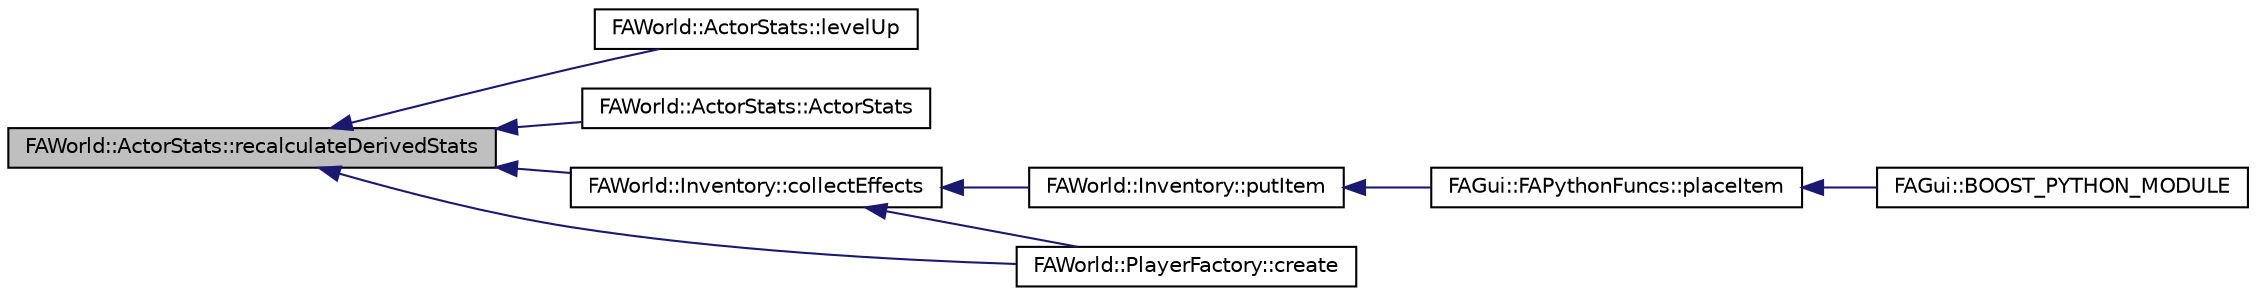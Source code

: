 digraph G
{
  edge [fontname="Helvetica",fontsize="10",labelfontname="Helvetica",labelfontsize="10"];
  node [fontname="Helvetica",fontsize="10",shape=record];
  rankdir="LR";
  Node1 [label="FAWorld::ActorStats::recalculateDerivedStats",height=0.2,width=0.4,color="black", fillcolor="grey75", style="filled" fontcolor="black"];
  Node1 -> Node2 [dir="back",color="midnightblue",fontsize="10",style="solid",fontname="Helvetica"];
  Node2 [label="FAWorld::ActorStats::levelUp",height=0.2,width=0.4,color="black", fillcolor="white", style="filled",URL="$class_f_a_world_1_1_actor_stats.html#a9437600fb7e625274e5f47c8755b1456"];
  Node1 -> Node3 [dir="back",color="midnightblue",fontsize="10",style="solid",fontname="Helvetica"];
  Node3 [label="FAWorld::ActorStats::ActorStats",height=0.2,width=0.4,color="black", fillcolor="white", style="filled",URL="$class_f_a_world_1_1_actor_stats.html#afb866790046769f326bb375137b6fb54"];
  Node1 -> Node4 [dir="back",color="midnightblue",fontsize="10",style="solid",fontname="Helvetica"];
  Node4 [label="FAWorld::Inventory::collectEffects",height=0.2,width=0.4,color="black", fillcolor="white", style="filled",URL="$class_f_a_world_1_1_inventory.html#a463cf57748e5f68b5c33f916e109131c"];
  Node4 -> Node5 [dir="back",color="midnightblue",fontsize="10",style="solid",fontname="Helvetica"];
  Node5 [label="FAWorld::Inventory::putItem",height=0.2,width=0.4,color="black", fillcolor="white", style="filled",URL="$class_f_a_world_1_1_inventory.html#a0dd7b54868aa8320d4c7a84c62ad43f8"];
  Node5 -> Node6 [dir="back",color="midnightblue",fontsize="10",style="solid",fontname="Helvetica"];
  Node6 [label="FAGui::FAPythonFuncs::placeItem",height=0.2,width=0.4,color="black", fillcolor="white", style="filled",URL="$class_f_a_gui_1_1_f_a_python_funcs.html#ab6ebb3e0d60378b1c1efd6e248e28923"];
  Node6 -> Node7 [dir="back",color="midnightblue",fontsize="10",style="solid",fontname="Helvetica"];
  Node7 [label="FAGui::BOOST_PYTHON_MODULE",height=0.2,width=0.4,color="black", fillcolor="white", style="filled",URL="$namespace_f_a_gui.html#afbfc2a5c5a5f9d7a9f9465179a85b8a4"];
  Node4 -> Node8 [dir="back",color="midnightblue",fontsize="10",style="solid",fontname="Helvetica"];
  Node8 [label="FAWorld::PlayerFactory::create",height=0.2,width=0.4,color="black", fillcolor="white", style="filled",URL="$class_f_a_world_1_1_player_factory.html#a8a732815736b42d20e193d3e845e8a86"];
  Node1 -> Node8 [dir="back",color="midnightblue",fontsize="10",style="solid",fontname="Helvetica"];
}
